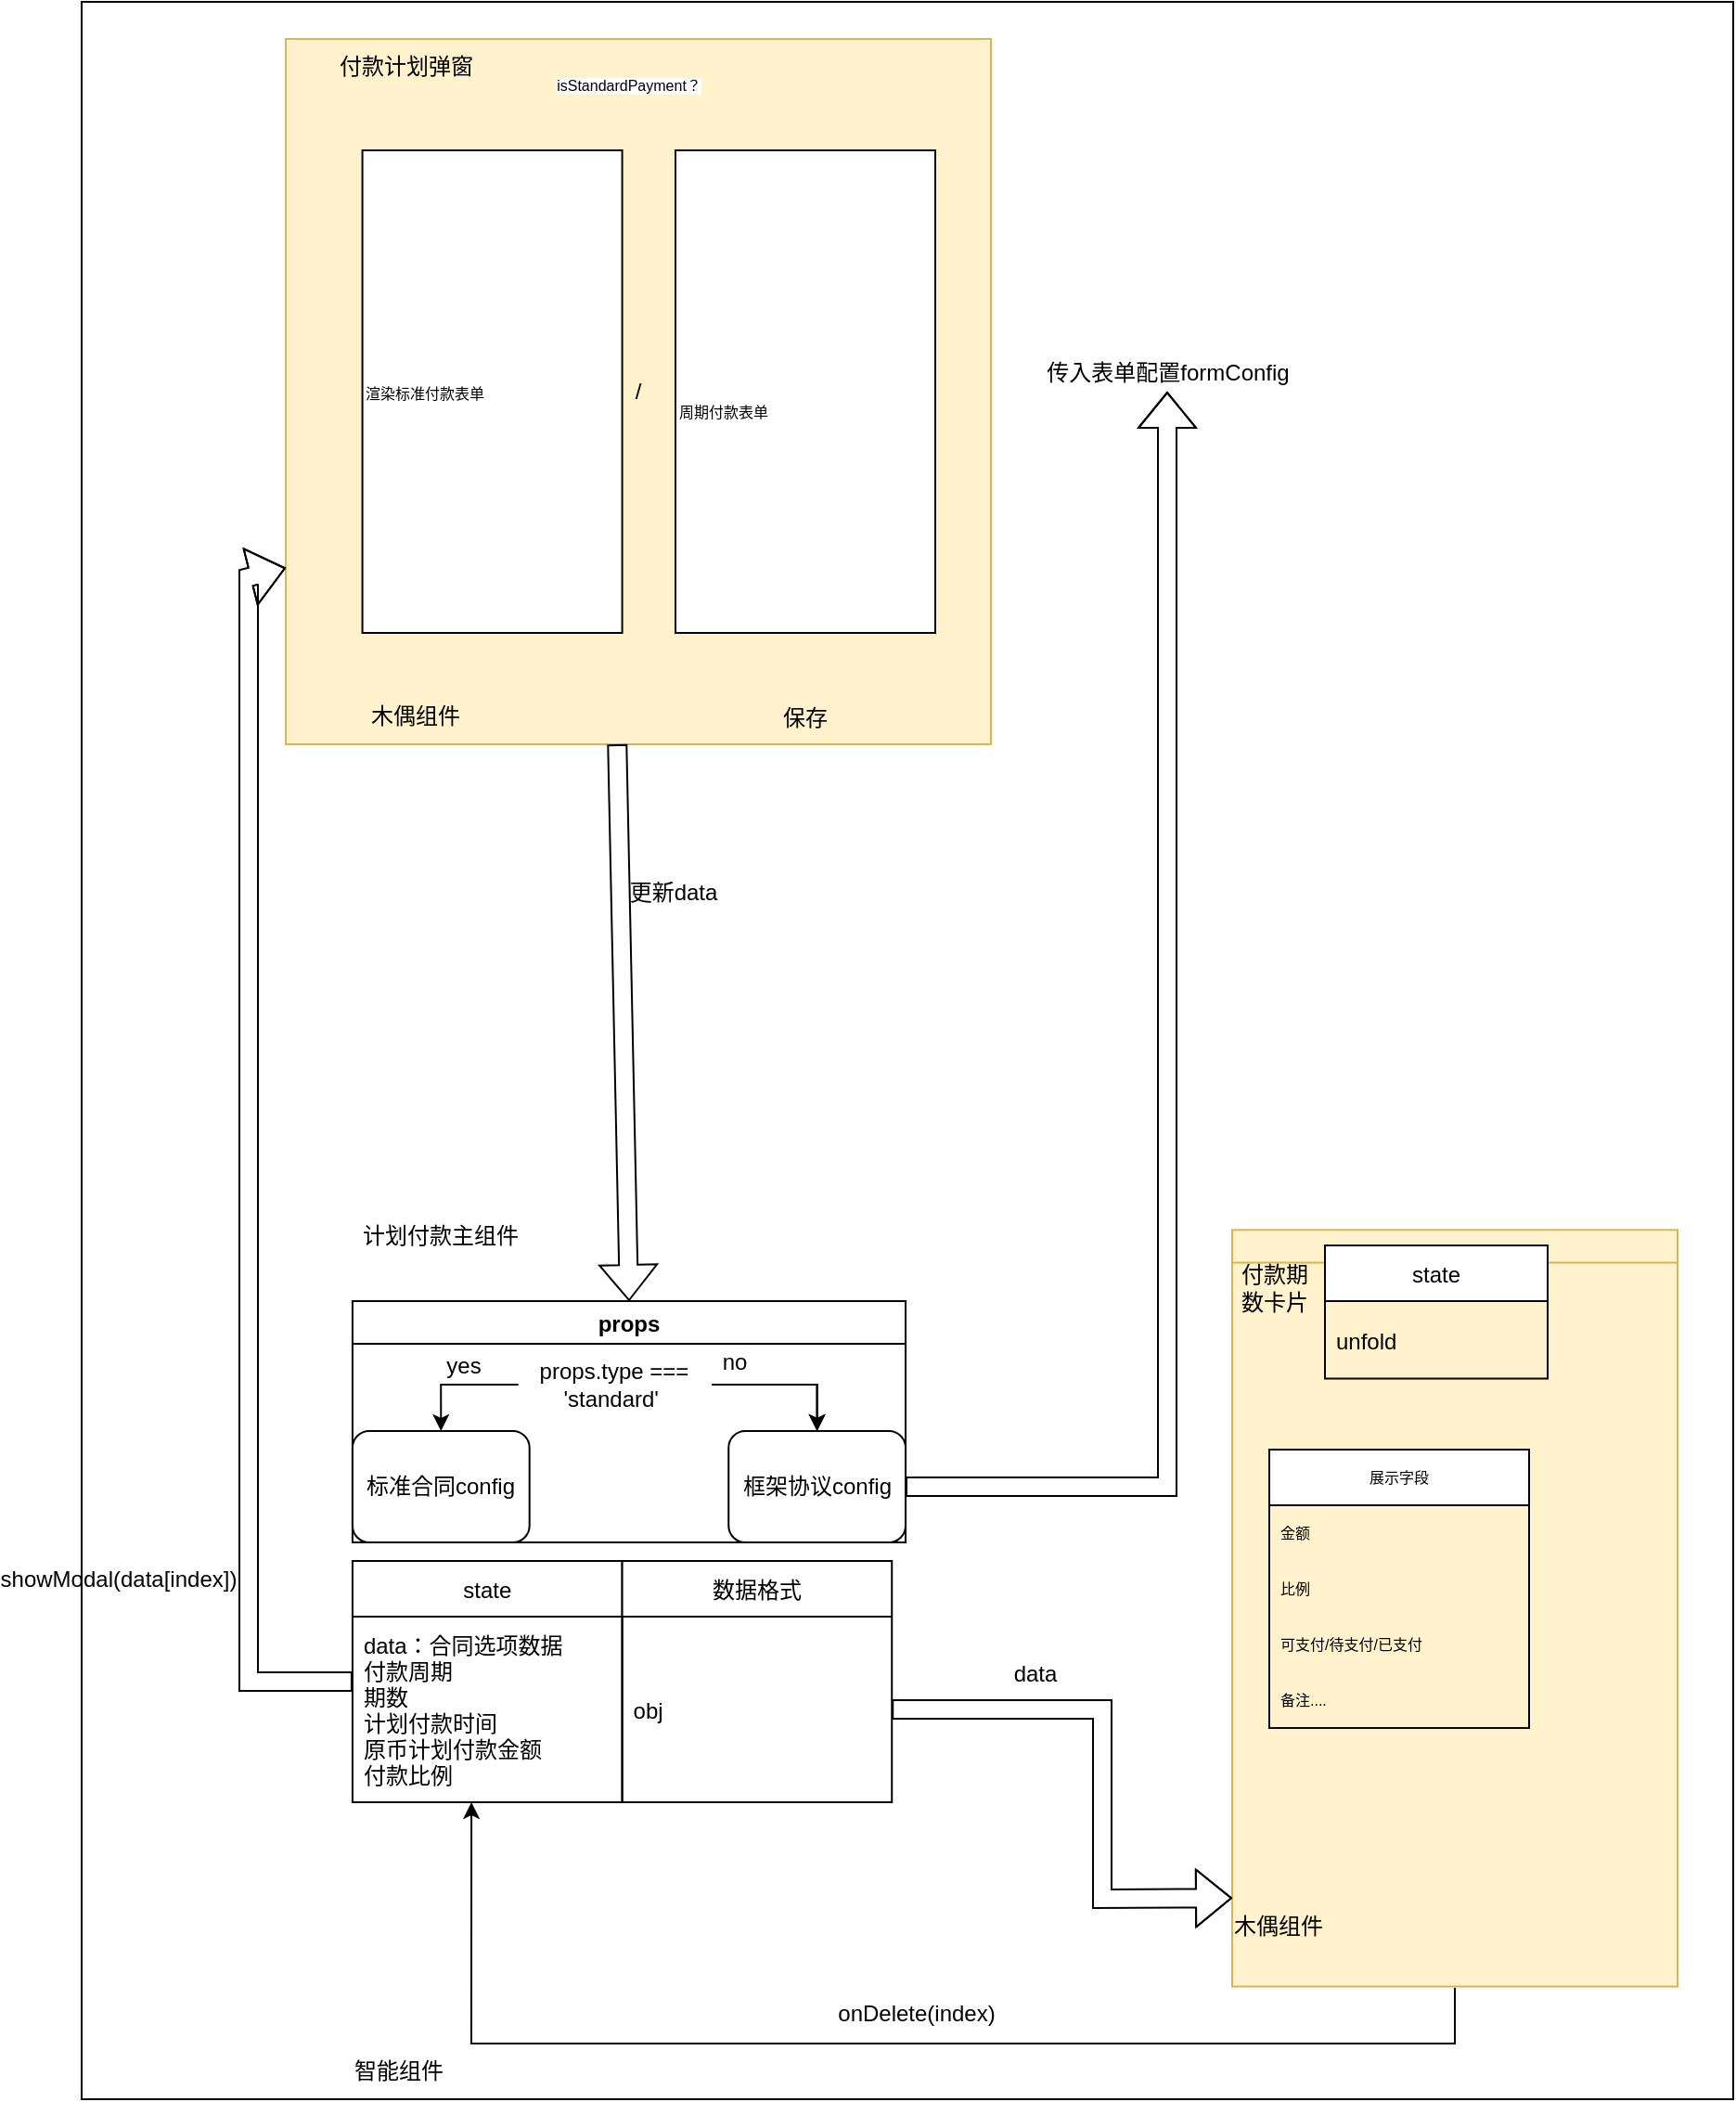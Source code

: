 <mxfile version="16.1.0" type="github">
  <diagram id="uQdcCLFuXmKUxZTlDSwe" name="Page-1">
    <mxGraphModel dx="2253" dy="794" grid="1" gridSize="10" guides="1" tooltips="1" connect="1" arrows="1" fold="1" page="1" pageScale="1" pageWidth="827" pageHeight="1169" math="0" shadow="0">
      <root>
        <mxCell id="0" />
        <mxCell id="1" parent="0" />
        <mxCell id="ZeTLu1GYJVtiNdQ12-q6-29" value="" style="rounded=0;whiteSpace=wrap;html=1;fontColor=default;" parent="1" vertex="1">
          <mxGeometry x="-70" y="10" width="890" height="1130" as="geometry" />
        </mxCell>
        <mxCell id="ZeTLu1GYJVtiNdQ12-q6-1" value="/" style="whiteSpace=wrap;html=1;aspect=fixed;fillColor=#fff2cc;strokeColor=#d6b656;" parent="1" vertex="1">
          <mxGeometry x="40" y="30" width="380" height="380" as="geometry" />
        </mxCell>
        <mxCell id="ZeTLu1GYJVtiNdQ12-q6-2" value="付款计划弹窗" style="text;html=1;strokeColor=none;fillColor=none;align=center;verticalAlign=middle;whiteSpace=wrap;rounded=0;" parent="1" vertex="1">
          <mxGeometry x="60" y="30" width="90" height="30" as="geometry" />
        </mxCell>
        <mxCell id="ZeTLu1GYJVtiNdQ12-q6-3" value="木偶组件" style="text;html=1;strokeColor=none;fillColor=none;align=center;verticalAlign=middle;whiteSpace=wrap;rounded=0;" parent="1" vertex="1">
          <mxGeometry x="80" y="380" width="60" height="30" as="geometry" />
        </mxCell>
        <mxCell id="ZeTLu1GYJVtiNdQ12-q6-28" value="保存" style="text;html=1;strokeColor=none;fillColor=none;align=center;verticalAlign=middle;whiteSpace=wrap;rounded=0;" parent="1" vertex="1">
          <mxGeometry x="290" y="381" width="60" height="30" as="geometry" />
        </mxCell>
        <mxCell id="ZeTLu1GYJVtiNdQ12-q6-36" value="更新data" style="text;html=1;strokeColor=none;fillColor=none;align=center;verticalAlign=middle;whiteSpace=wrap;rounded=0;" parent="1" vertex="1">
          <mxGeometry x="218.63" y="410" width="60" height="160" as="geometry" />
        </mxCell>
        <mxCell id="ZeTLu1GYJVtiNdQ12-q6-39" value="&lt;div style=&quot;line-height: 18px&quot;&gt;&lt;font style=&quot;font-size: 8px ; background-color: rgb(255 , 255 , 255)&quot;&gt;渲染标准付款表单&lt;/font&gt;&lt;/div&gt;" style="rounded=0;whiteSpace=wrap;html=1;align=left;" parent="1" vertex="1">
          <mxGeometry x="81.29" y="90" width="140" height="260" as="geometry" />
        </mxCell>
        <mxCell id="ZeTLu1GYJVtiNdQ12-q6-41" value="传入表单配置formConfig" style="text;html=1;align=center;verticalAlign=middle;resizable=0;points=[];autosize=1;strokeColor=none;fillColor=none;" parent="1" vertex="1">
          <mxGeometry x="440" y="200" width="150" height="20" as="geometry" />
        </mxCell>
        <mxCell id="ZeTLu1GYJVtiNdQ12-q6-43" value="" style="group;fillColor=#fff2cc;strokeColor=#d6b656;" parent="1" vertex="1" connectable="0">
          <mxGeometry x="550" y="680" width="240" height="390" as="geometry" />
        </mxCell>
        <mxCell id="ZeTLu1GYJVtiNdQ12-q6-73" value="" style="group;fillColor=#fff2cc;strokeColor=#d6b656;" parent="ZeTLu1GYJVtiNdQ12-q6-43" vertex="1" connectable="0">
          <mxGeometry y="-8.357" width="240" height="390" as="geometry" />
        </mxCell>
        <mxCell id="ZeTLu1GYJVtiNdQ12-q6-37" value="" style="rounded=0;whiteSpace=wrap;html=1;fillColor=#fff2cc;strokeColor=#d6b656;" parent="ZeTLu1GYJVtiNdQ12-q6-73" vertex="1">
          <mxGeometry y="17.64" width="240" height="390" as="geometry" />
        </mxCell>
        <mxCell id="ZeTLu1GYJVtiNdQ12-q6-44" value="木偶组件" style="text;html=1;strokeColor=none;fillColor=none;align=center;verticalAlign=middle;whiteSpace=wrap;rounded=0;" parent="ZeTLu1GYJVtiNdQ12-q6-73" vertex="1">
          <mxGeometry y="360" width="50" height="30" as="geometry" />
        </mxCell>
        <mxCell id="ZeTLu1GYJVtiNdQ12-q6-49" value="state" style="swimlane;fontStyle=0;childLayout=stackLayout;horizontal=1;startSize=30;horizontalStack=0;resizeParent=1;resizeParentMax=0;resizeLast=0;collapsible=1;marginBottom=0;" parent="ZeTLu1GYJVtiNdQ12-q6-73" vertex="1">
          <mxGeometry x="50" y="8.357" width="120" height="71.786" as="geometry" />
        </mxCell>
        <mxCell id="ZeTLu1GYJVtiNdQ12-q6-50" value="unfold" style="text;strokeColor=none;fillColor=none;align=left;verticalAlign=middle;spacingLeft=4;spacingRight=4;overflow=hidden;points=[[0,0.5],[1,0.5]];portConstraint=eastwest;rotatable=0;" parent="ZeTLu1GYJVtiNdQ12-q6-49" vertex="1">
          <mxGeometry y="30" width="120" height="41.786" as="geometry" />
        </mxCell>
        <mxCell id="iQpuf1PAQ4ytrovD1hVf-8" value="展示字段" style="swimlane;fontStyle=0;childLayout=stackLayout;horizontal=1;startSize=30;horizontalStack=0;resizeParent=1;resizeParentMax=0;resizeLast=0;collapsible=1;marginBottom=0;labelBackgroundColor=none;fontFamily=Helvetica;fontSize=8;fontColor=#000000;" vertex="1" parent="ZeTLu1GYJVtiNdQ12-q6-73">
          <mxGeometry x="20" y="118.357" width="140" height="150" as="geometry" />
        </mxCell>
        <mxCell id="iQpuf1PAQ4ytrovD1hVf-9" value="金额" style="text;strokeColor=none;fillColor=none;align=left;verticalAlign=middle;spacingLeft=4;spacingRight=4;overflow=hidden;points=[[0,0.5],[1,0.5]];portConstraint=eastwest;rotatable=0;labelBackgroundColor=none;fontFamily=Helvetica;fontSize=8;fontColor=#000000;" vertex="1" parent="iQpuf1PAQ4ytrovD1hVf-8">
          <mxGeometry y="30" width="140" height="30" as="geometry" />
        </mxCell>
        <mxCell id="iQpuf1PAQ4ytrovD1hVf-10" value="比例" style="text;strokeColor=none;fillColor=none;align=left;verticalAlign=middle;spacingLeft=4;spacingRight=4;overflow=hidden;points=[[0,0.5],[1,0.5]];portConstraint=eastwest;rotatable=0;labelBackgroundColor=none;fontFamily=Helvetica;fontSize=8;fontColor=#000000;" vertex="1" parent="iQpuf1PAQ4ytrovD1hVf-8">
          <mxGeometry y="60" width="140" height="30" as="geometry" />
        </mxCell>
        <mxCell id="iQpuf1PAQ4ytrovD1hVf-12" value="可支付/待支付/已支付" style="text;strokeColor=none;fillColor=none;align=left;verticalAlign=middle;spacingLeft=4;spacingRight=4;overflow=hidden;points=[[0,0.5],[1,0.5]];portConstraint=eastwest;rotatable=0;labelBackgroundColor=none;fontFamily=Helvetica;fontSize=8;fontColor=#000000;" vertex="1" parent="iQpuf1PAQ4ytrovD1hVf-8">
          <mxGeometry y="90" width="140" height="30" as="geometry" />
        </mxCell>
        <mxCell id="iQpuf1PAQ4ytrovD1hVf-11" value="备注...." style="text;strokeColor=none;fillColor=none;align=left;verticalAlign=middle;spacingLeft=4;spacingRight=4;overflow=hidden;points=[[0,0.5],[1,0.5]];portConstraint=eastwest;rotatable=0;labelBackgroundColor=none;fontFamily=Helvetica;fontSize=8;fontColor=#000000;" vertex="1" parent="iQpuf1PAQ4ytrovD1hVf-8">
          <mxGeometry y="120" width="140" height="30" as="geometry" />
        </mxCell>
        <mxCell id="ZeTLu1GYJVtiNdQ12-q6-38" value="付款期数卡片" style="text;html=1;strokeColor=none;fillColor=none;align=center;verticalAlign=middle;whiteSpace=wrap;rounded=0;" parent="ZeTLu1GYJVtiNdQ12-q6-43" vertex="1">
          <mxGeometry width="46.286" height="46.8" as="geometry" />
        </mxCell>
        <mxCell id="ZeTLu1GYJVtiNdQ12-q6-47" value="" style="shape=flexArrow;endArrow=classic;html=1;rounded=0;exitX=0;exitY=0;exitDx=0;exitDy=0;entryX=0.5;entryY=0;entryDx=0;entryDy=0;" parent="1" source="ZeTLu1GYJVtiNdQ12-q6-36" target="ZeTLu1GYJVtiNdQ12-q6-4" edge="1">
          <mxGeometry width="50" height="50" relative="1" as="geometry">
            <mxPoint x="470" y="760" as="sourcePoint" />
            <mxPoint x="315" y="660" as="targetPoint" />
          </mxGeometry>
        </mxCell>
        <mxCell id="ZeTLu1GYJVtiNdQ12-q6-48" value="" style="shape=flexArrow;endArrow=classic;html=1;rounded=0;exitX=1;exitY=0.5;exitDx=0;exitDy=0;" parent="1" source="ZeTLu1GYJVtiNdQ12-q6-8" target="ZeTLu1GYJVtiNdQ12-q6-41" edge="1">
          <mxGeometry width="50" height="50" relative="1" as="geometry">
            <mxPoint x="410" y="720" as="sourcePoint" />
            <mxPoint x="410" y="970" as="targetPoint" />
            <Array as="points">
              <mxPoint x="515" y="810" />
            </Array>
          </mxGeometry>
        </mxCell>
        <mxCell id="ZeTLu1GYJVtiNdQ12-q6-67" value="" style="shape=flexArrow;endArrow=classic;html=1;rounded=0;exitX=0;exitY=0.5;exitDx=0;exitDy=0;entryX=0;entryY=0.75;entryDx=0;entryDy=0;" parent="1" source="ZeTLu1GYJVtiNdQ12-q6-62" target="ZeTLu1GYJVtiNdQ12-q6-1" edge="1">
          <mxGeometry width="50" height="50" relative="1" as="geometry">
            <mxPoint x="470" y="710" as="sourcePoint" />
            <mxPoint x="520" y="660" as="targetPoint" />
            <Array as="points">
              <mxPoint x="20" y="915" />
              <mxPoint x="20" y="320" />
            </Array>
          </mxGeometry>
        </mxCell>
        <mxCell id="ZeTLu1GYJVtiNdQ12-q6-68" value="showModal(data[index])" style="text;html=1;strokeColor=none;fillColor=none;align=center;verticalAlign=middle;whiteSpace=wrap;rounded=0;" parent="1" vertex="1">
          <mxGeometry x="-80" y="845" width="60" height="30" as="geometry" />
        </mxCell>
        <mxCell id="ZeTLu1GYJVtiNdQ12-q6-4" value="props" style="swimlane;" parent="1" vertex="1">
          <mxGeometry x="75.959" y="710" width="298.051" height="130" as="geometry" />
        </mxCell>
        <mxCell id="ZeTLu1GYJVtiNdQ12-q6-17" value="no" style="text;html=1;strokeColor=none;fillColor=none;align=center;verticalAlign=middle;whiteSpace=wrap;rounded=0;" parent="ZeTLu1GYJVtiNdQ12-q6-4" vertex="1">
          <mxGeometry x="170.486" y="18" width="71.533" height="30" as="geometry" />
        </mxCell>
        <mxCell id="ZeTLu1GYJVtiNdQ12-q6-5" value="标准合同config" style="rounded=1;whiteSpace=wrap;html=1;" parent="ZeTLu1GYJVtiNdQ12-q6-4" vertex="1">
          <mxGeometry y="70" width="95.378" height="60" as="geometry" />
        </mxCell>
        <mxCell id="ZeTLu1GYJVtiNdQ12-q6-11" style="edgeStyle=orthogonalEdgeStyle;rounded=0;orthogonalLoop=1;jettySize=auto;html=1;exitX=0;exitY=0.5;exitDx=0;exitDy=0;entryX=0.5;entryY=0;entryDx=0;entryDy=0;" parent="ZeTLu1GYJVtiNdQ12-q6-4" source="ZeTLu1GYJVtiNdQ12-q6-9" target="ZeTLu1GYJVtiNdQ12-q6-5" edge="1">
          <mxGeometry relative="1" as="geometry" />
        </mxCell>
        <mxCell id="ZeTLu1GYJVtiNdQ12-q6-9" value="props.type === &#39;standard&#39;&amp;nbsp;" style="text;html=1;strokeColor=none;fillColor=none;align=center;verticalAlign=middle;whiteSpace=wrap;rounded=0;" parent="ZeTLu1GYJVtiNdQ12-q6-4" vertex="1">
          <mxGeometry x="89.416" y="30" width="104.318" height="30" as="geometry" />
        </mxCell>
        <mxCell id="ZeTLu1GYJVtiNdQ12-q6-13" value="yes" style="text;html=1;strokeColor=none;fillColor=none;align=center;verticalAlign=middle;whiteSpace=wrap;rounded=0;" parent="ZeTLu1GYJVtiNdQ12-q6-4" vertex="1">
          <mxGeometry x="23.844" y="20" width="71.533" height="30" as="geometry" />
        </mxCell>
        <mxCell id="ZeTLu1GYJVtiNdQ12-q6-8" value="&lt;span&gt;框架协议config&lt;/span&gt;" style="rounded=1;whiteSpace=wrap;html=1;" parent="1" vertex="1">
          <mxGeometry x="278.632" y="780" width="95.378" height="60" as="geometry" />
        </mxCell>
        <mxCell id="ZeTLu1GYJVtiNdQ12-q6-19" style="edgeStyle=orthogonalEdgeStyle;rounded=0;orthogonalLoop=1;jettySize=auto;html=1;exitX=1;exitY=0.5;exitDx=0;exitDy=0;entryX=0.5;entryY=0;entryDx=0;entryDy=0;" parent="1" source="ZeTLu1GYJVtiNdQ12-q6-9" target="ZeTLu1GYJVtiNdQ12-q6-8" edge="1">
          <mxGeometry x="70" y="660" as="geometry" />
        </mxCell>
        <mxCell id="ZeTLu1GYJVtiNdQ12-q6-30" value="计划付款主组件" style="text;html=1;strokeColor=none;fillColor=none;align=center;verticalAlign=middle;whiteSpace=wrap;rounded=0;" parent="1" vertex="1">
          <mxGeometry x="70" y="660" width="107.299" height="30" as="geometry" />
        </mxCell>
        <mxCell id="ZeTLu1GYJVtiNdQ12-q6-33" value="智能组件" style="text;html=1;strokeColor=none;fillColor=none;align=center;verticalAlign=middle;whiteSpace=wrap;rounded=0;" parent="1" vertex="1">
          <mxGeometry x="70" y="1110" width="62.284" height="30" as="geometry" />
        </mxCell>
        <mxCell id="ZeTLu1GYJVtiNdQ12-q6-53" value="" style="edgeStyle=orthogonalEdgeStyle;rounded=0;orthogonalLoop=1;jettySize=auto;html=1;" parent="1" source="ZeTLu1GYJVtiNdQ12-q6-9" target="ZeTLu1GYJVtiNdQ12-q6-8" edge="1">
          <mxGeometry x="70" y="660" as="geometry" />
        </mxCell>
        <mxCell id="ZeTLu1GYJVtiNdQ12-q6-62" value="state" style="swimlane;fontStyle=0;childLayout=stackLayout;horizontal=1;startSize=30;horizontalStack=0;resizeParent=1;resizeParentMax=0;resizeLast=0;collapsible=1;marginBottom=0;" parent="1" vertex="1">
          <mxGeometry x="75.959" y="850" width="145.33" height="130" as="geometry" />
        </mxCell>
        <mxCell id="ZeTLu1GYJVtiNdQ12-q6-63" value="data：合同选项数据&#xa;付款周期&#xa;期数&#xa;计划付款时间&#xa;原币计划付款金额&#xa;付款比例" style="text;strokeColor=none;fillColor=none;align=left;verticalAlign=middle;spacingLeft=4;spacingRight=4;overflow=hidden;points=[[0,0.5],[1,0.5]];portConstraint=eastwest;rotatable=0;" parent="ZeTLu1GYJVtiNdQ12-q6-62" vertex="1">
          <mxGeometry y="30" width="145.33" height="100" as="geometry" />
        </mxCell>
        <mxCell id="ZeTLu1GYJVtiNdQ12-q6-74" value="数据格式" style="swimlane;fontStyle=0;childLayout=stackLayout;horizontal=1;startSize=30;horizontalStack=0;resizeParent=1;resizeParentMax=0;resizeLast=0;collapsible=1;marginBottom=0;" parent="1" vertex="1">
          <mxGeometry x="221.289" y="850" width="145.33" height="130" as="geometry" />
        </mxCell>
        <mxCell id="ZeTLu1GYJVtiNdQ12-q6-75" value="obj" style="text;strokeColor=none;fillColor=none;align=left;verticalAlign=middle;spacingLeft=4;spacingRight=4;overflow=hidden;points=[[0,0.5],[1,0.5]];portConstraint=eastwest;rotatable=0;fontColor=default;" parent="ZeTLu1GYJVtiNdQ12-q6-74" vertex="1">
          <mxGeometry y="30" width="145.33" height="100" as="geometry" />
        </mxCell>
        <mxCell id="ZeTLu1GYJVtiNdQ12-q6-76" value="" style="shape=flexArrow;endArrow=classic;html=1;rounded=0;exitX=1;exitY=0.5;exitDx=0;exitDy=0;entryX=0;entryY=0;entryDx=0;entryDy=0;" parent="1" source="ZeTLu1GYJVtiNdQ12-q6-75" target="ZeTLu1GYJVtiNdQ12-q6-44" edge="1">
          <mxGeometry width="50" height="50" relative="1" as="geometry">
            <mxPoint x="470" y="890" as="sourcePoint" />
            <mxPoint x="520" y="840" as="targetPoint" />
            <Array as="points">
              <mxPoint x="480" y="930" />
              <mxPoint x="480" y="1032" />
            </Array>
          </mxGeometry>
        </mxCell>
        <mxCell id="ZeTLu1GYJVtiNdQ12-q6-93" value="data" style="text;html=1;strokeColor=none;fillColor=none;align=center;verticalAlign=middle;whiteSpace=wrap;rounded=0;" parent="1" vertex="1">
          <mxGeometry x="414" y="896" width="60" height="30" as="geometry" />
        </mxCell>
        <mxCell id="ZeTLu1GYJVtiNdQ12-q6-94" value="" style="endArrow=classic;html=1;rounded=0;entryX=0.441;entryY=1;entryDx=0;entryDy=0;entryPerimeter=0;" parent="1" target="ZeTLu1GYJVtiNdQ12-q6-63" edge="1">
          <mxGeometry width="50" height="50" relative="1" as="geometry">
            <mxPoint x="670" y="1080" as="sourcePoint" />
            <mxPoint x="550" y="810" as="targetPoint" />
            <Array as="points">
              <mxPoint x="670" y="1110" />
              <mxPoint x="140" y="1110" />
            </Array>
          </mxGeometry>
        </mxCell>
        <mxCell id="ZeTLu1GYJVtiNdQ12-q6-95" value="onDelete(index)" style="text;html=1;strokeColor=none;fillColor=none;align=center;verticalAlign=middle;whiteSpace=wrap;rounded=0;" parent="1" vertex="1">
          <mxGeometry x="350" y="1079" width="60" height="30" as="geometry" />
        </mxCell>
        <mxCell id="iQpuf1PAQ4ytrovD1hVf-1" value="&lt;div style=&quot;line-height: 18px&quot;&gt;&lt;font style=&quot;font-size: 8px ; background-color: rgb(255 , 255 , 255)&quot;&gt;&lt;br&gt;周期付款表单&lt;/font&gt;&lt;/div&gt;" style="rounded=0;whiteSpace=wrap;html=1;align=left;" vertex="1" parent="1">
          <mxGeometry x="250" y="90" width="140" height="260" as="geometry" />
        </mxCell>
        <mxCell id="iQpuf1PAQ4ytrovD1hVf-2" value="&lt;span style=&quot;text-align: left&quot;&gt;isStandardPayment？&lt;/span&gt;" style="text;html=1;strokeColor=none;fillColor=none;align=center;verticalAlign=middle;whiteSpace=wrap;rounded=0;labelBackgroundColor=#FFFFFF;fontFamily=Helvetica;fontSize=8;fontColor=#000000;" vertex="1" parent="1">
          <mxGeometry x="195" y="40" width="60" height="30" as="geometry" />
        </mxCell>
      </root>
    </mxGraphModel>
  </diagram>
</mxfile>
